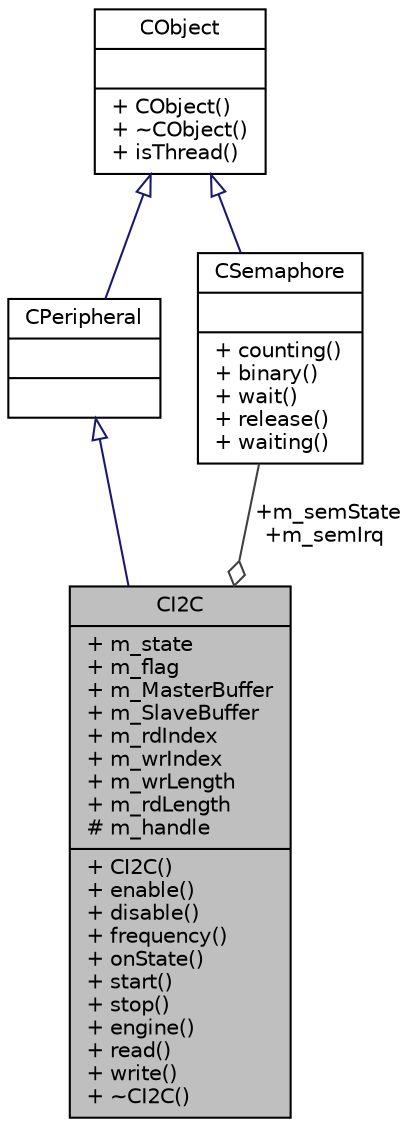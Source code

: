 digraph "CI2C"
{
  edge [fontname="Helvetica",fontsize="10",labelfontname="Helvetica",labelfontsize="10"];
  node [fontname="Helvetica",fontsize="10",shape=record];
  Node1 [label="{CI2C\n|+ m_state\l+ m_flag\l+ m_MasterBuffer\l+ m_SlaveBuffer\l+ m_rdIndex\l+ m_wrIndex\l+ m_wrLength\l+ m_rdLength\l# m_handle\l|+ CI2C()\l+ enable()\l+ disable()\l+ frequency()\l+ onState()\l+ start()\l+ stop()\l+ engine()\l+ read()\l+ write()\l+ ~CI2C()\l}",height=0.2,width=0.4,color="black", fillcolor="grey75", style="filled" fontcolor="black"];
  Node2 -> Node1 [dir="back",color="midnightblue",fontsize="10",style="solid",arrowtail="onormal",fontname="Helvetica"];
  Node2 [label="{CPeripheral\n||}",height=0.2,width=0.4,color="black", fillcolor="white", style="filled",URL="$d9/db6/class_c_peripheral.html"];
  Node3 -> Node2 [dir="back",color="midnightblue",fontsize="10",style="solid",arrowtail="onormal",fontname="Helvetica"];
  Node3 [label="{CObject\n||+ CObject()\l+ ~CObject()\l+ isThread()\l}",height=0.2,width=0.4,color="black", fillcolor="white", style="filled",URL="$dc/dac/class_c_object.html"];
  Node4 -> Node1 [color="grey25",fontsize="10",style="solid",label=" +m_semState\n+m_semIrq" ,arrowhead="odiamond",fontname="Helvetica"];
  Node4 [label="{CSemaphore\n||+ counting()\l+ binary()\l+ wait()\l+ release()\l+ waiting()\l}",height=0.2,width=0.4,color="black", fillcolor="white", style="filled",URL="$d0/d06/class_c_semaphore.html"];
  Node3 -> Node4 [dir="back",color="midnightblue",fontsize="10",style="solid",arrowtail="onormal",fontname="Helvetica"];
}
